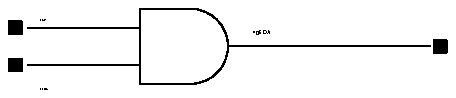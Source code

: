 .PS
.ps 11
line from 0.094,10.343 to 0.657,10.343
box fill 1.000 with .sw at (0.000,10.312) width 0.062 height 0.062
line from 0.094,10.156 to 0.657,10.156
box fill 1.000 with .sw at (0.000,10.125) width 0.062 height 0.062
arc  at 0.907,10.250 from 0.907,10.438 to 0.907,10.062 cw
line from 0.907,10.438 to 0.657,10.438 to 0.657,10.062 to 0.907,10.062
line from 2.104,10.250 to 1.094,10.250
box fill 1.000 with .sw at (2.125,10.218) width 0.062 height 0.062
"\s12\fHGPL\fP" at 0.157,10.408 ljust
"\s12\fHEDA\fP" at 0.157,10.033 ljust
"\s24\fHgEDA\fP" at 1.221,10.317 ljust
.PE
